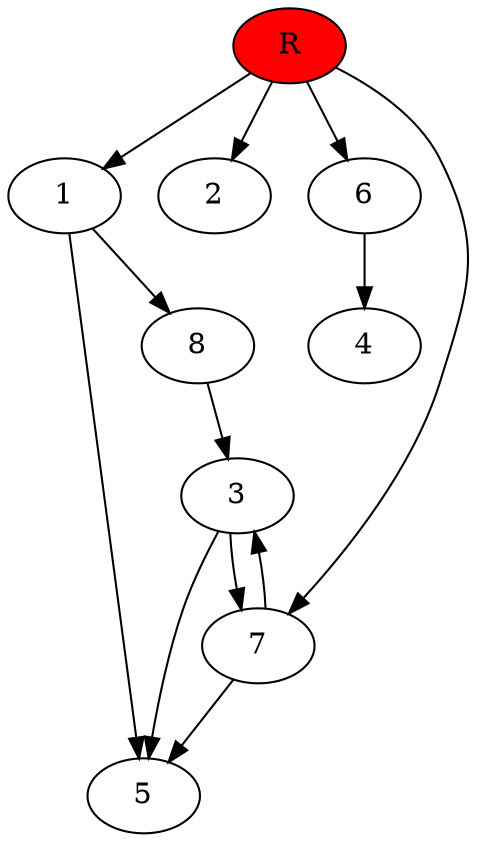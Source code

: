 digraph prb24713 {
	1
	2
	3
	4
	5
	6
	7
	8
	R [fillcolor="#ff0000" style=filled]
	1 -> 5
	1 -> 8
	3 -> 5
	3 -> 7
	6 -> 4
	7 -> 3
	7 -> 5
	8 -> 3
	R -> 1
	R -> 2
	R -> 6
	R -> 7
}

